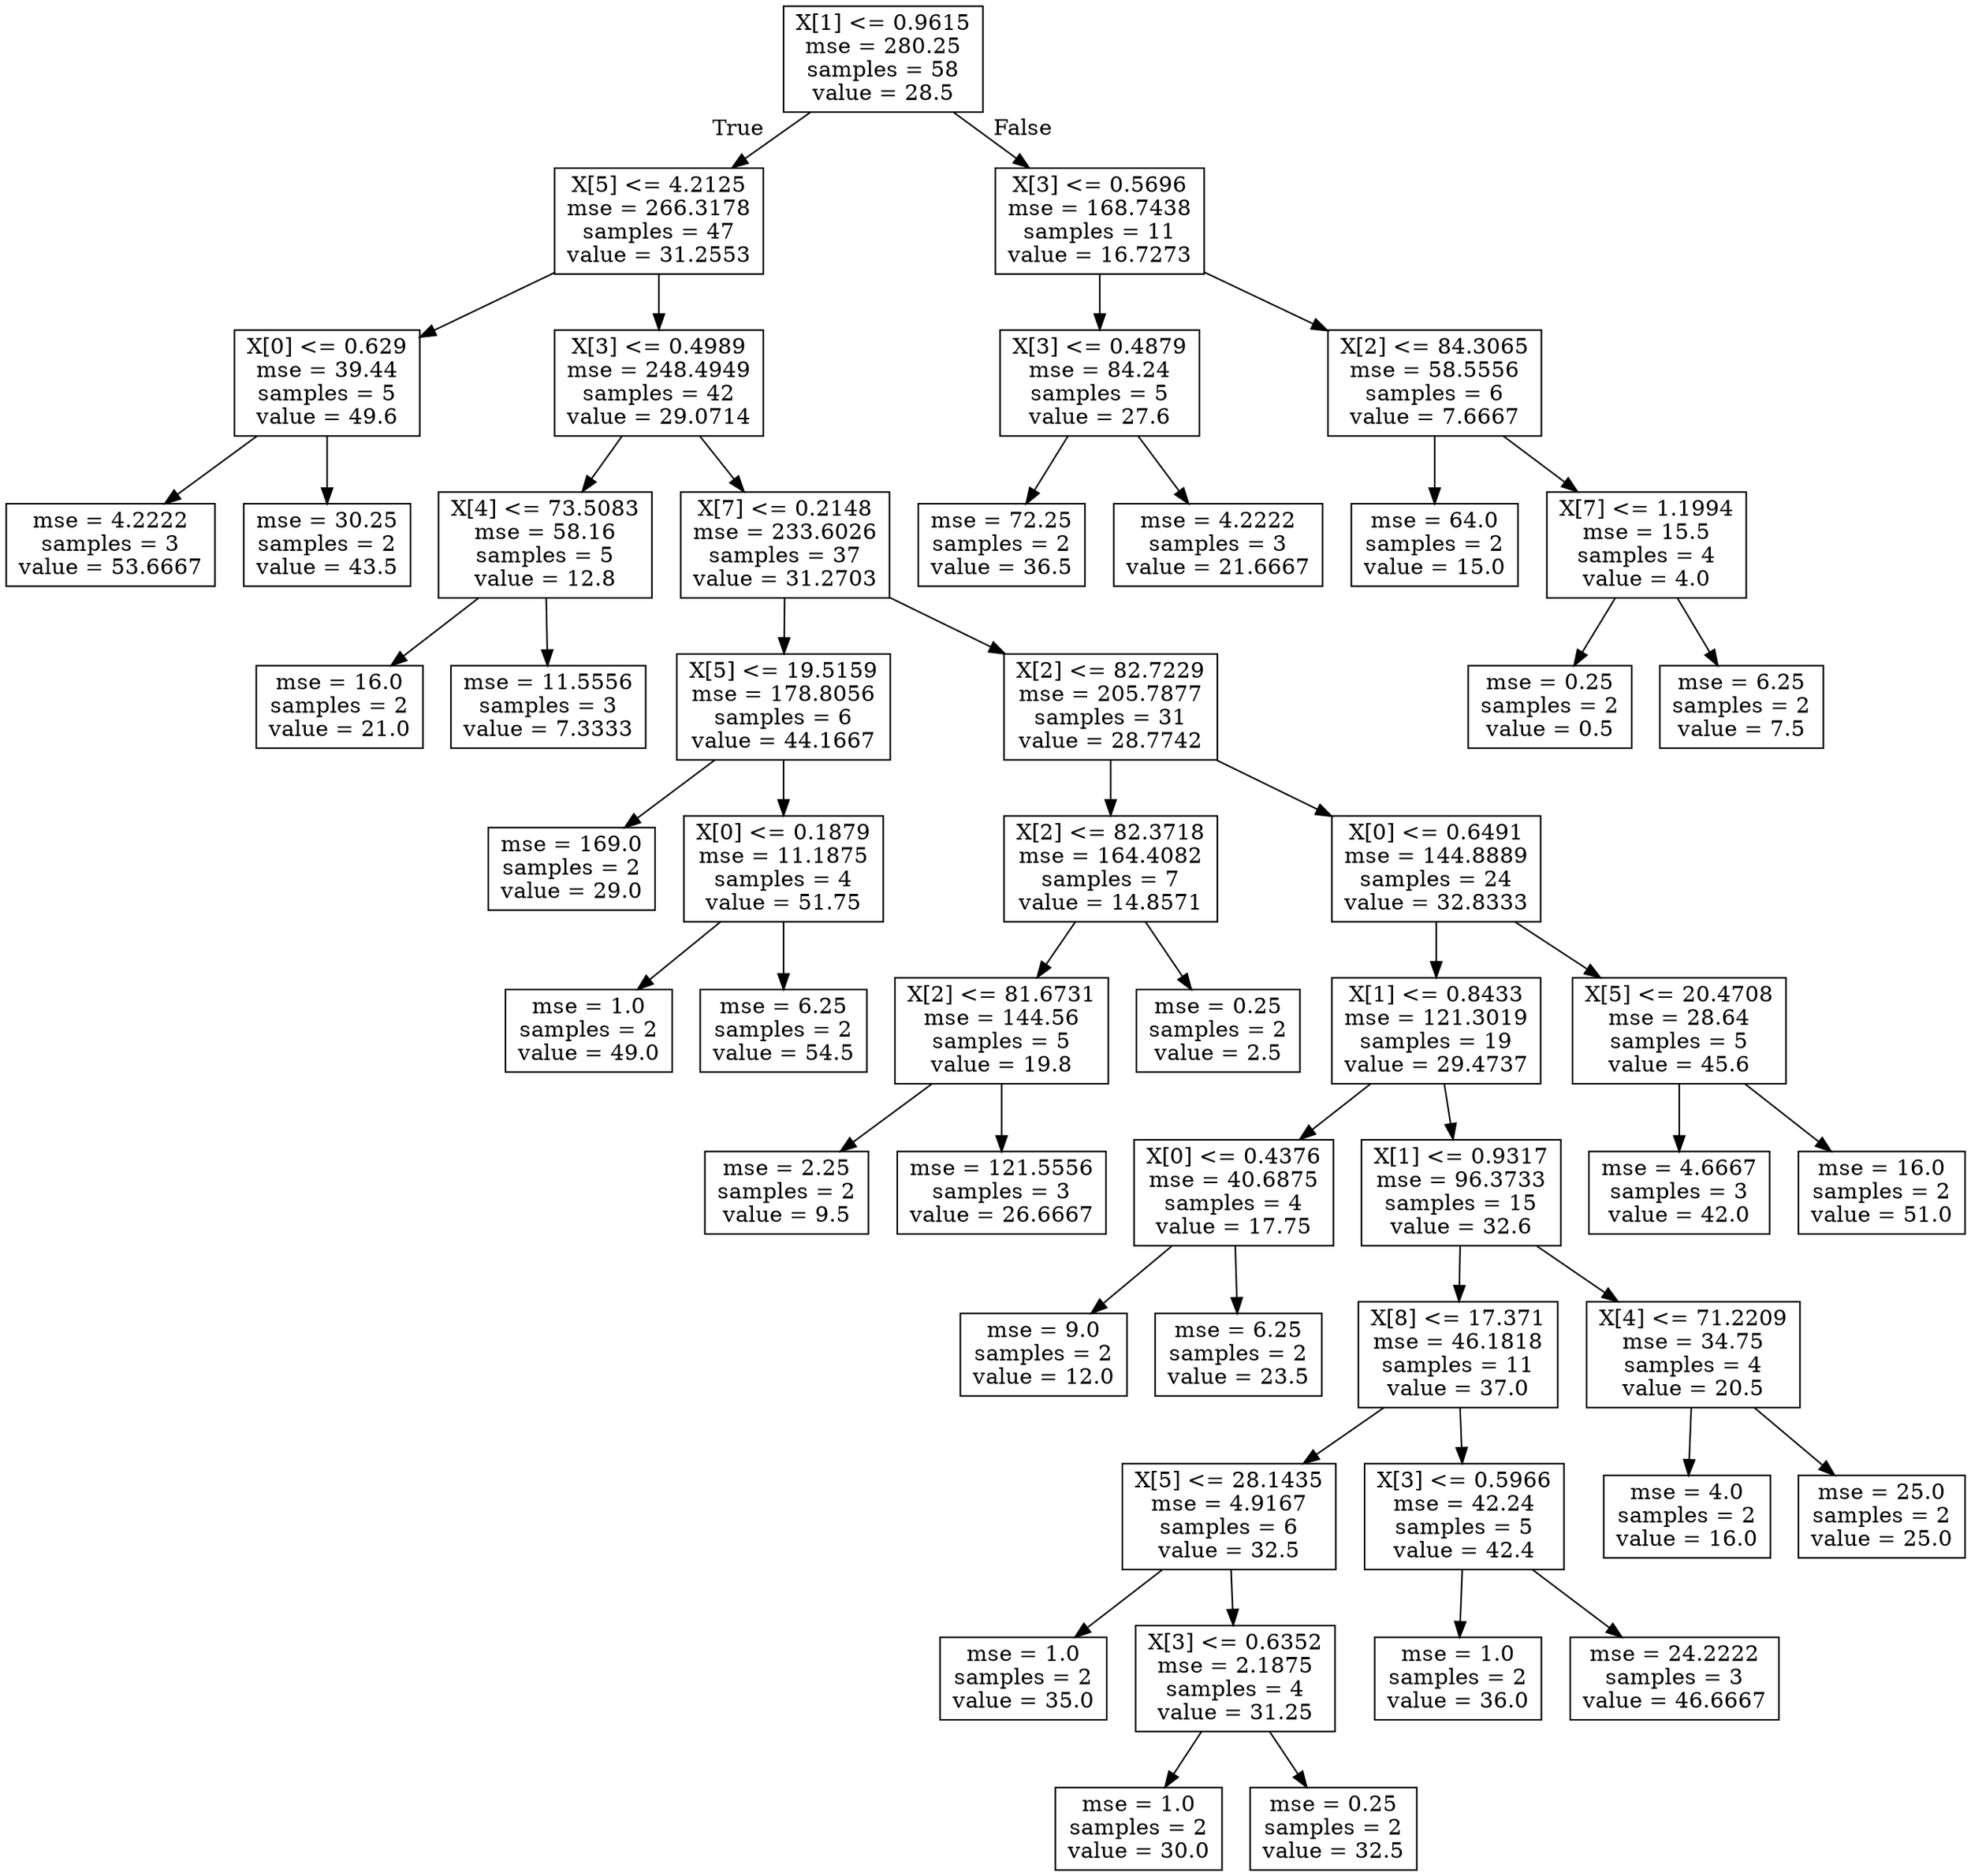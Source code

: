 digraph Tree {
node [shape=box] ;
0 [label="X[1] <= 0.9615\nmse = 280.25\nsamples = 58\nvalue = 28.5"] ;
1 [label="X[5] <= 4.2125\nmse = 266.3178\nsamples = 47\nvalue = 31.2553"] ;
0 -> 1 [labeldistance=2.5, labelangle=45, headlabel="True"] ;
2 [label="X[0] <= 0.629\nmse = 39.44\nsamples = 5\nvalue = 49.6"] ;
1 -> 2 ;
3 [label="mse = 4.2222\nsamples = 3\nvalue = 53.6667"] ;
2 -> 3 ;
4 [label="mse = 30.25\nsamples = 2\nvalue = 43.5"] ;
2 -> 4 ;
5 [label="X[3] <= 0.4989\nmse = 248.4949\nsamples = 42\nvalue = 29.0714"] ;
1 -> 5 ;
6 [label="X[4] <= 73.5083\nmse = 58.16\nsamples = 5\nvalue = 12.8"] ;
5 -> 6 ;
7 [label="mse = 16.0\nsamples = 2\nvalue = 21.0"] ;
6 -> 7 ;
8 [label="mse = 11.5556\nsamples = 3\nvalue = 7.3333"] ;
6 -> 8 ;
9 [label="X[7] <= 0.2148\nmse = 233.6026\nsamples = 37\nvalue = 31.2703"] ;
5 -> 9 ;
10 [label="X[5] <= 19.5159\nmse = 178.8056\nsamples = 6\nvalue = 44.1667"] ;
9 -> 10 ;
11 [label="mse = 169.0\nsamples = 2\nvalue = 29.0"] ;
10 -> 11 ;
12 [label="X[0] <= 0.1879\nmse = 11.1875\nsamples = 4\nvalue = 51.75"] ;
10 -> 12 ;
13 [label="mse = 1.0\nsamples = 2\nvalue = 49.0"] ;
12 -> 13 ;
14 [label="mse = 6.25\nsamples = 2\nvalue = 54.5"] ;
12 -> 14 ;
15 [label="X[2] <= 82.7229\nmse = 205.7877\nsamples = 31\nvalue = 28.7742"] ;
9 -> 15 ;
16 [label="X[2] <= 82.3718\nmse = 164.4082\nsamples = 7\nvalue = 14.8571"] ;
15 -> 16 ;
17 [label="X[2] <= 81.6731\nmse = 144.56\nsamples = 5\nvalue = 19.8"] ;
16 -> 17 ;
18 [label="mse = 2.25\nsamples = 2\nvalue = 9.5"] ;
17 -> 18 ;
19 [label="mse = 121.5556\nsamples = 3\nvalue = 26.6667"] ;
17 -> 19 ;
20 [label="mse = 0.25\nsamples = 2\nvalue = 2.5"] ;
16 -> 20 ;
21 [label="X[0] <= 0.6491\nmse = 144.8889\nsamples = 24\nvalue = 32.8333"] ;
15 -> 21 ;
22 [label="X[1] <= 0.8433\nmse = 121.3019\nsamples = 19\nvalue = 29.4737"] ;
21 -> 22 ;
23 [label="X[0] <= 0.4376\nmse = 40.6875\nsamples = 4\nvalue = 17.75"] ;
22 -> 23 ;
24 [label="mse = 9.0\nsamples = 2\nvalue = 12.0"] ;
23 -> 24 ;
25 [label="mse = 6.25\nsamples = 2\nvalue = 23.5"] ;
23 -> 25 ;
26 [label="X[1] <= 0.9317\nmse = 96.3733\nsamples = 15\nvalue = 32.6"] ;
22 -> 26 ;
27 [label="X[8] <= 17.371\nmse = 46.1818\nsamples = 11\nvalue = 37.0"] ;
26 -> 27 ;
28 [label="X[5] <= 28.1435\nmse = 4.9167\nsamples = 6\nvalue = 32.5"] ;
27 -> 28 ;
29 [label="mse = 1.0\nsamples = 2\nvalue = 35.0"] ;
28 -> 29 ;
30 [label="X[3] <= 0.6352\nmse = 2.1875\nsamples = 4\nvalue = 31.25"] ;
28 -> 30 ;
31 [label="mse = 1.0\nsamples = 2\nvalue = 30.0"] ;
30 -> 31 ;
32 [label="mse = 0.25\nsamples = 2\nvalue = 32.5"] ;
30 -> 32 ;
33 [label="X[3] <= 0.5966\nmse = 42.24\nsamples = 5\nvalue = 42.4"] ;
27 -> 33 ;
34 [label="mse = 1.0\nsamples = 2\nvalue = 36.0"] ;
33 -> 34 ;
35 [label="mse = 24.2222\nsamples = 3\nvalue = 46.6667"] ;
33 -> 35 ;
36 [label="X[4] <= 71.2209\nmse = 34.75\nsamples = 4\nvalue = 20.5"] ;
26 -> 36 ;
37 [label="mse = 4.0\nsamples = 2\nvalue = 16.0"] ;
36 -> 37 ;
38 [label="mse = 25.0\nsamples = 2\nvalue = 25.0"] ;
36 -> 38 ;
39 [label="X[5] <= 20.4708\nmse = 28.64\nsamples = 5\nvalue = 45.6"] ;
21 -> 39 ;
40 [label="mse = 4.6667\nsamples = 3\nvalue = 42.0"] ;
39 -> 40 ;
41 [label="mse = 16.0\nsamples = 2\nvalue = 51.0"] ;
39 -> 41 ;
42 [label="X[3] <= 0.5696\nmse = 168.7438\nsamples = 11\nvalue = 16.7273"] ;
0 -> 42 [labeldistance=2.5, labelangle=-45, headlabel="False"] ;
43 [label="X[3] <= 0.4879\nmse = 84.24\nsamples = 5\nvalue = 27.6"] ;
42 -> 43 ;
44 [label="mse = 72.25\nsamples = 2\nvalue = 36.5"] ;
43 -> 44 ;
45 [label="mse = 4.2222\nsamples = 3\nvalue = 21.6667"] ;
43 -> 45 ;
46 [label="X[2] <= 84.3065\nmse = 58.5556\nsamples = 6\nvalue = 7.6667"] ;
42 -> 46 ;
47 [label="mse = 64.0\nsamples = 2\nvalue = 15.0"] ;
46 -> 47 ;
48 [label="X[7] <= 1.1994\nmse = 15.5\nsamples = 4\nvalue = 4.0"] ;
46 -> 48 ;
49 [label="mse = 0.25\nsamples = 2\nvalue = 0.5"] ;
48 -> 49 ;
50 [label="mse = 6.25\nsamples = 2\nvalue = 7.5"] ;
48 -> 50 ;
}